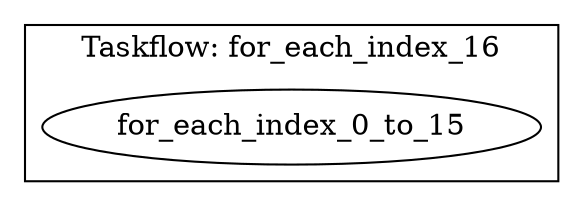 digraph Taskflow {
subgraph cluster_p0x7ff7bc8c9128 {
label="Taskflow: for_each_index_16";
p0x7f8f12065c00[label="for_each_index_0_to_15" ];
}
}

